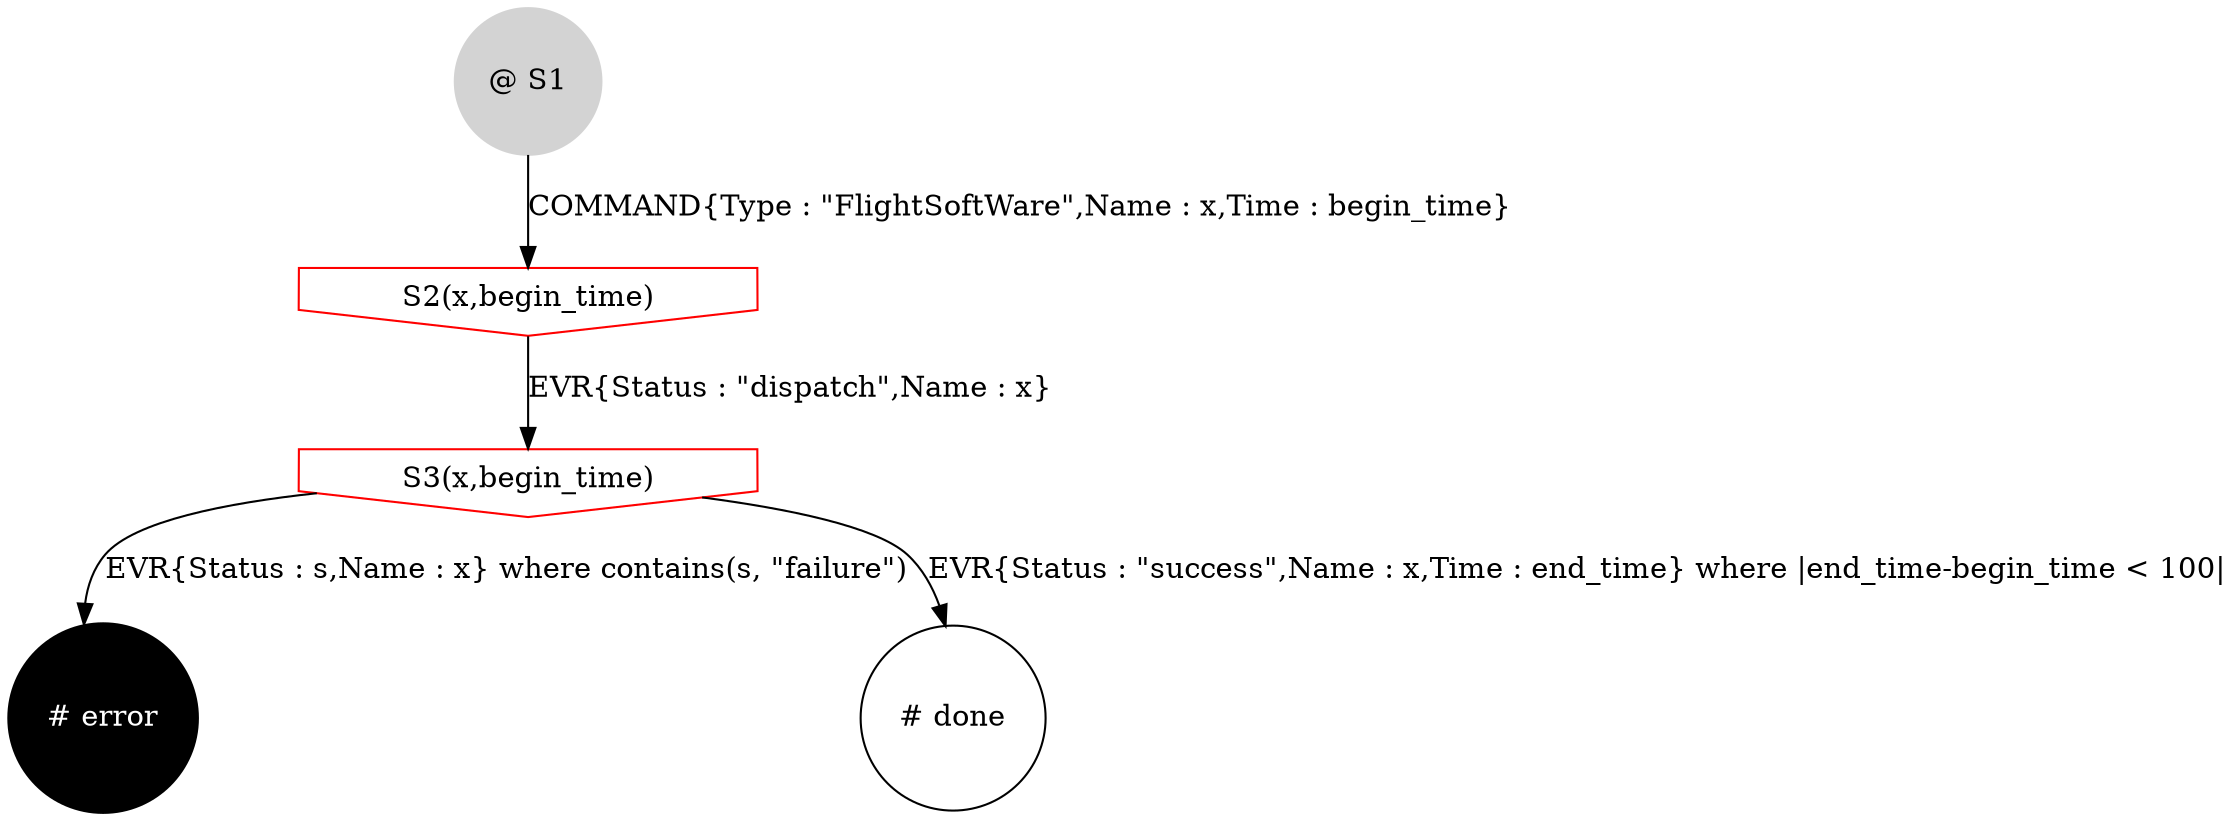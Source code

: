 digraph states {
node [shape = circle];
    node_S1[label="@ S1",style=filled,color=lightgrey];
    node_S2[label="S2(x,begin_time)",shape=invhouse,color=red];
    node_S3[label="S3(x,begin_time)",shape=invhouse,color=red];
    node_error_1[label="# error",style=filled,color=black,fontcolor=white];
    node_done_1[label="# done"];
    node_S1 -> node_S2[label="COMMAND{Type : \"FlightSoftWare\",Name : x,Time : begin_time}"];
    node_S2 -> node_S3[label="EVR{Status : \"dispatch\",Name : x}"];
    node_S3 -> node_error_1[label="EVR{Status : s,Name : x} where contains(s, \"failure\")"];
    node_S3 -> node_done_1[label="EVR{Status : \"success\",Name : x,Time : end_time} where |end_time-begin_time < 100|"];
}
